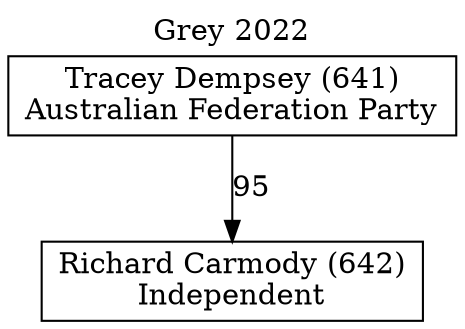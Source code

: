 // House preference flow
digraph "Richard Carmody (642)_Grey_2022" {
	graph [label="Grey 2022" labelloc=t mclimit=10]
	node [shape=box]
	"Richard Carmody (642)" [label="Richard Carmody (642)
Independent"]
	"Tracey Dempsey (641)" [label="Tracey Dempsey (641)
Australian Federation Party"]
	"Tracey Dempsey (641)" -> "Richard Carmody (642)" [label=95]
}
